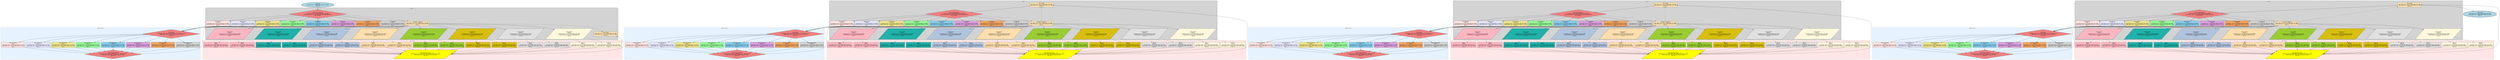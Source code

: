 // MA Separation Model Deployment DAG
digraph {
	compound=true fontname=Arial fontsize=12 rankdir=TB
	node [fontname=Arial]
	node [fillcolor=lightblue shape=ellipse style=filled]
	node [fillcolor=lightgreen shape=box style=filled]
	node [fillcolor=yellow shape=parallelogram style=filled]
	node [fillcolor=lightcoral shape=diamond style=filled]
	input [label="Model Input\nInput: [batch_size=?, seq_len=2048, hidden_dim=4096]\nGPU: Host" fillcolor=lightblue shape=ellipse style="filled,bold"]
	input -> layer_0_distribute
	subgraph cluster_layer_0 {
		bgcolor=lightgray label="Layer 1" style=rounded
		layer_0_distribute [label="Layer 1 Input Distribution\nInput: [batch_size=?, seq_len=2048, hidden_dim=4096]\nOutput: [batch_size=?, seq_len=2048, hidden_dim=4096] replicated 8x\nGPU: All GPUs" fillcolor=lightcoral shape=diamond]
		layer_0_distribute -> layer_0_qkv_gpu_0
		layer_0_distribute -> layer_0_qkv_gpu_1
		layer_0_distribute -> layer_0_qkv_gpu_2
		layer_0_distribute -> layer_0_qkv_gpu_3
		layer_0_distribute -> layer_0_qkv_gpu_4
		layer_0_distribute -> layer_0_qkv_gpu_5
		layer_0_distribute -> layer_0_qkv_gpu_6
		layer_0_distribute -> layer_0_qkv_gpu_7
		layer_0_attn_ln -> layer_0_gate_gpu_8
		layer_0_attn_ln -> layer_0_gate_gpu_9
		layer_0_attn_ln -> layer_0_gate_gpu_10
		layer_0_attn_ln -> layer_0_gate_gpu_11
		layer_0_attn_ln -> layer_0_gate_gpu_12
		layer_0_attn_ln -> layer_0_gate_gpu_13
		layer_0_attn_ln -> layer_0_gate_gpu_14
		layer_0_attn_ln -> layer_0_gate_gpu_15
		layer_0_output [label="Layer 1 Output\nInput: [batch_size=?, seq_len=2048, hidden_dim=4096]\nOutput: [batch_size=?, seq_len=2048, hidden_dim=4096]\nGPU: 8-15" fillcolor="#FFE4B5" shape=box]
		layer_0_attn_ln -> layer_0_output [style=dashed]
	}
	subgraph cluster_attention_0 {
		bgcolor="#E6F3FF" label="Attention - Layer 1" style=dashed
		layer_0_qkv_gpu_0 [label="QKV Projection\nGPU 0\nInput: [batch_size=?, seq_len=2048, hidden_dim=4096]\nOutput: [batch_size=?, seq_len=2048, heads=4, d_k=128]\nGPU: 0" fillcolor="#FFE4E1" shape=box]
		layer_0_qkv_gpu_1 [label="QKV Projection\nGPU 1\nInput: [batch_size=?, seq_len=2048, hidden_dim=4096]\nOutput: [batch_size=?, seq_len=2048, heads=4, d_k=128]\nGPU: 1" fillcolor="#E6E6FA" shape=box]
		layer_0_qkv_gpu_2 [label="QKV Projection\nGPU 2\nInput: [batch_size=?, seq_len=2048, hidden_dim=4096]\nOutput: [batch_size=?, seq_len=2048, heads=4, d_k=128]\nGPU: 2" fillcolor="#F0E68C" shape=box]
		layer_0_qkv_gpu_3 [label="QKV Projection\nGPU 3\nInput: [batch_size=?, seq_len=2048, hidden_dim=4096]\nOutput: [batch_size=?, seq_len=2048, heads=4, d_k=128]\nGPU: 3" fillcolor="#98FB98" shape=box]
		layer_0_qkv_gpu_4 [label="QKV Projection\nGPU 4\nInput: [batch_size=?, seq_len=2048, hidden_dim=4096]\nOutput: [batch_size=?, seq_len=2048, heads=4, d_k=128]\nGPU: 4" fillcolor="#87CEEB" shape=box]
		layer_0_qkv_gpu_5 [label="QKV Projection\nGPU 5\nInput: [batch_size=?, seq_len=2048, hidden_dim=4096]\nOutput: [batch_size=?, seq_len=2048, heads=4, d_k=128]\nGPU: 5" fillcolor="#DDA0DD" shape=box]
		layer_0_qkv_gpu_6 [label="QKV Projection\nGPU 6\nInput: [batch_size=?, seq_len=2048, hidden_dim=4096]\nOutput: [batch_size=?, seq_len=2048, heads=4, d_k=128]\nGPU: 6" fillcolor="#F4A460" shape=box]
		layer_0_qkv_gpu_7 [label="QKV Projection\nGPU 7\nInput: [batch_size=?, seq_len=2048, hidden_dim=4096]\nOutput: [batch_size=?, seq_len=2048, heads=4, d_k=128]\nGPU: 7" fillcolor="#D3D3D3" shape=box]
		layer_0_kv_reduce [label="KV All-Reduce\nInput: [batch_size=?, seq_len=2048, heads=4, d_k=128] from 8 GPUs\nOutput: [batch_size=?, seq_len=2048, heads=32, d_k=128]\nGPU: All 0-7" fillcolor=lightcoral shape=diamond]
		layer_0_qkv_gpu_0 -> layer_0_kv_reduce
		layer_0_qkv_gpu_1 -> layer_0_kv_reduce
		layer_0_qkv_gpu_2 -> layer_0_kv_reduce
		layer_0_qkv_gpu_3 -> layer_0_kv_reduce
		layer_0_qkv_gpu_4 -> layer_0_kv_reduce
		layer_0_qkv_gpu_5 -> layer_0_kv_reduce
		layer_0_qkv_gpu_6 -> layer_0_kv_reduce
		layer_0_qkv_gpu_7 -> layer_0_kv_reduce
		layer_0_attn_gpu_0 [label="Multi-Head Attention\nGPU 0\nInput: [batch_size=?, seq_len=2048, heads=4, d_k=128]\nOutput: [batch_size=?, seq_len=2048, heads=4, d_k=128]\nGPU: 0" fillcolor="#FFE4E1" shape=box]
		layer_0_kv_reduce -> layer_0_attn_gpu_0
		layer_0_attn_gpu_1 [label="Multi-Head Attention\nGPU 1\nInput: [batch_size=?, seq_len=2048, heads=4, d_k=128]\nOutput: [batch_size=?, seq_len=2048, heads=4, d_k=128]\nGPU: 1" fillcolor="#E6E6FA" shape=box]
		layer_0_kv_reduce -> layer_0_attn_gpu_1
		layer_0_attn_gpu_2 [label="Multi-Head Attention\nGPU 2\nInput: [batch_size=?, seq_len=2048, heads=4, d_k=128]\nOutput: [batch_size=?, seq_len=2048, heads=4, d_k=128]\nGPU: 2" fillcolor="#F0E68C" shape=box]
		layer_0_kv_reduce -> layer_0_attn_gpu_2
		layer_0_attn_gpu_3 [label="Multi-Head Attention\nGPU 3\nInput: [batch_size=?, seq_len=2048, heads=4, d_k=128]\nOutput: [batch_size=?, seq_len=2048, heads=4, d_k=128]\nGPU: 3" fillcolor="#98FB98" shape=box]
		layer_0_kv_reduce -> layer_0_attn_gpu_3
		layer_0_attn_gpu_4 [label="Multi-Head Attention\nGPU 4\nInput: [batch_size=?, seq_len=2048, heads=4, d_k=128]\nOutput: [batch_size=?, seq_len=2048, heads=4, d_k=128]\nGPU: 4" fillcolor="#87CEEB" shape=box]
		layer_0_kv_reduce -> layer_0_attn_gpu_4
		layer_0_attn_gpu_5 [label="Multi-Head Attention\nGPU 5\nInput: [batch_size=?, seq_len=2048, heads=4, d_k=128]\nOutput: [batch_size=?, seq_len=2048, heads=4, d_k=128]\nGPU: 5" fillcolor="#DDA0DD" shape=box]
		layer_0_kv_reduce -> layer_0_attn_gpu_5
		layer_0_attn_gpu_6 [label="Multi-Head Attention\nGPU 6\nInput: [batch_size=?, seq_len=2048, heads=4, d_k=128]\nOutput: [batch_size=?, seq_len=2048, heads=4, d_k=128]\nGPU: 6" fillcolor="#F4A460" shape=box]
		layer_0_kv_reduce -> layer_0_attn_gpu_6
		layer_0_attn_gpu_7 [label="Multi-Head Attention\nGPU 7\nInput: [batch_size=?, seq_len=2048, heads=4, d_k=128]\nOutput: [batch_size=?, seq_len=2048, heads=4, d_k=128]\nGPU: 7" fillcolor="#D3D3D3" shape=box]
		layer_0_kv_reduce -> layer_0_attn_gpu_7
		layer_0_attn_agg [label="Attention Output All-Reduce\nInput: [batch_size=?, seq_len=2048, heads=4, d_k=128] from 8 GPUs\nOutput: [batch_size=?, seq_len=2048, hidden_dim=4096]\nGPU: All 0-7" fillcolor=lightcoral shape=diamond]
		layer_0_attn_gpu_0 -> layer_0_attn_agg
		layer_0_attn_gpu_1 -> layer_0_attn_agg
		layer_0_attn_gpu_2 -> layer_0_attn_agg
		layer_0_attn_gpu_3 -> layer_0_attn_agg
		layer_0_attn_gpu_4 -> layer_0_attn_agg
		layer_0_attn_gpu_5 -> layer_0_attn_agg
		layer_0_attn_gpu_6 -> layer_0_attn_agg
		layer_0_attn_gpu_7 -> layer_0_attn_agg
		layer_0_attn_ln [label="LayerNorm + Residual\nInput: [batch_size=?, seq_len=2048, hidden_dim=4096]\nOutput: [batch_size=?, seq_len=2048, hidden_dim=4096]\nGPU: 0-7" fillcolor="#FFE4B5" shape=box]
		layer_0_attn_agg -> layer_0_attn_ln
		layer_0_distribute -> layer_0_attn_ln [style=dashed]
	}
	subgraph cluster_moe_0 {
		bgcolor="#FFE6E6" label="MoE - Layer 1" style=dashed
		layer_0_gate_gpu_8 [label="Gating Network\nGPU 8\nInput: [batch_size=?, seq_len=2048, hidden_dim=4096]\nOutput: [batch_size=?, seq_len=2048, experts=16]\nGPU: 8" fillcolor="#FFB6C1" shape=parallelogram]
		layer_0_gate_gpu_9 [label="Gating Network\nGPU 9\nInput: [batch_size=?, seq_len=2048, hidden_dim=4096]\nOutput: [batch_size=?, seq_len=2048, experts=16]\nGPU: 9" fillcolor="#20B2AA" shape=parallelogram]
		layer_0_gate_gpu_10 [label="Gating Network\nGPU 10\nInput: [batch_size=?, seq_len=2048, hidden_dim=4096]\nOutput: [batch_size=?, seq_len=2048, experts=16]\nGPU: 10" fillcolor="#B0C4DE" shape=parallelogram]
		layer_0_gate_gpu_11 [label="Gating Network\nGPU 11\nInput: [batch_size=?, seq_len=2048, hidden_dim=4096]\nOutput: [batch_size=?, seq_len=2048, experts=16]\nGPU: 11" fillcolor="#FFDEAD" shape=parallelogram]
		layer_0_gate_gpu_12 [label="Gating Network\nGPU 12\nInput: [batch_size=?, seq_len=2048, hidden_dim=4096]\nOutput: [batch_size=?, seq_len=2048, experts=16]\nGPU: 12" fillcolor="#9ACD32" shape=parallelogram]
		layer_0_gate_gpu_13 [label="Gating Network\nGPU 13\nInput: [batch_size=?, seq_len=2048, hidden_dim=4096]\nOutput: [batch_size=?, seq_len=2048, experts=16]\nGPU: 13" fillcolor="#D8BFD" shape=parallelogram]
		layer_0_gate_gpu_14 [label="Gating Network\nGPU 14\nInput: [batch_size=?, seq_len=2048, hidden_dim=4096]\nOutput: [batch_size=?, seq_len=2048, experts=16]\nGPU: 14" fillcolor="#E0E0E0" shape=parallelogram]
		layer_0_gate_gpu_15 [label="Gating Network\nGPU 15\nInput: [batch_size=?, seq_len=2048, hidden_dim=4096]\nOutput: [batch_size=?, seq_len=2048, experts=16]\nGPU: 15" fillcolor="#FFF8DC" shape=parallelogram]
		layer_0_expert_0_gpu_8 [label="Expert 0\nGPU 8\nInput: [batch_size=?, seq_len=2048, hidden_dim=4096]\nOutput: [batch_size=?, seq_len=2048, expert_hidden=16384]\nGPU: 8" fillcolor="#FFB6C1" shape=box]
		layer_0_gate_gpu_8 -> layer_0_expert_0_gpu_8 [style=dashed]
		layer_0_expert_1_gpu_8 [label="Expert 1\nGPU 8\nInput: [batch_size=?, seq_len=2048, hidden_dim=4096]\nOutput: [batch_size=?, seq_len=2048, expert_hidden=16384]\nGPU: 8" fillcolor="#FFB6C1" shape=box]
		layer_0_gate_gpu_8 -> layer_0_expert_1_gpu_8 [style=dashed]
		layer_0_expert_2_gpu_9 [label="Expert 2\nGPU 9\nInput: [batch_size=?, seq_len=2048, hidden_dim=4096]\nOutput: [batch_size=?, seq_len=2048, expert_hidden=16384]\nGPU: 9" fillcolor="#20B2AA" shape=box]
		layer_0_gate_gpu_9 -> layer_0_expert_2_gpu_9 [style=dashed]
		layer_0_expert_3_gpu_9 [label="Expert 3\nGPU 9\nInput: [batch_size=?, seq_len=2048, hidden_dim=4096]\nOutput: [batch_size=?, seq_len=2048, expert_hidden=16384]\nGPU: 9" fillcolor="#20B2AA" shape=box]
		layer_0_gate_gpu_9 -> layer_0_expert_3_gpu_9 [style=dashed]
		layer_0_expert_4_gpu_10 [label="Expert 4\nGPU 10\nInput: [batch_size=?, seq_len=2048, hidden_dim=4096]\nOutput: [batch_size=?, seq_len=2048, expert_hidden=16384]\nGPU: 10" fillcolor="#B0C4DE" shape=box]
		layer_0_gate_gpu_10 -> layer_0_expert_4_gpu_10 [style=dashed]
		layer_0_expert_5_gpu_10 [label="Expert 5\nGPU 10\nInput: [batch_size=?, seq_len=2048, hidden_dim=4096]\nOutput: [batch_size=?, seq_len=2048, expert_hidden=16384]\nGPU: 10" fillcolor="#B0C4DE" shape=box]
		layer_0_gate_gpu_10 -> layer_0_expert_5_gpu_10 [style=dashed]
		layer_0_expert_6_gpu_11 [label="Expert 6\nGPU 11\nInput: [batch_size=?, seq_len=2048, hidden_dim=4096]\nOutput: [batch_size=?, seq_len=2048, expert_hidden=16384]\nGPU: 11" fillcolor="#FFDEAD" shape=box]
		layer_0_gate_gpu_11 -> layer_0_expert_6_gpu_11 [style=dashed]
		layer_0_expert_7_gpu_11 [label="Expert 7\nGPU 11\nInput: [batch_size=?, seq_len=2048, hidden_dim=4096]\nOutput: [batch_size=?, seq_len=2048, expert_hidden=16384]\nGPU: 11" fillcolor="#FFDEAD" shape=box]
		layer_0_gate_gpu_11 -> layer_0_expert_7_gpu_11 [style=dashed]
		layer_0_expert_8_gpu_12 [label="Expert 8\nGPU 12\nInput: [batch_size=?, seq_len=2048, hidden_dim=4096]\nOutput: [batch_size=?, seq_len=2048, expert_hidden=16384]\nGPU: 12" fillcolor="#9ACD32" shape=box]
		layer_0_gate_gpu_12 -> layer_0_expert_8_gpu_12 [style=dashed]
		layer_0_expert_9_gpu_12 [label="Expert 9\nGPU 12\nInput: [batch_size=?, seq_len=2048, hidden_dim=4096]\nOutput: [batch_size=?, seq_len=2048, expert_hidden=16384]\nGPU: 12" fillcolor="#9ACD32" shape=box]
		layer_0_gate_gpu_12 -> layer_0_expert_9_gpu_12 [style=dashed]
		layer_0_expert_10_gpu_13 [label="Expert 10\nGPU 13\nInput: [batch_size=?, seq_len=2048, hidden_dim=4096]\nOutput: [batch_size=?, seq_len=2048, expert_hidden=16384]\nGPU: 13" fillcolor="#D8BFD" shape=box]
		layer_0_gate_gpu_13 -> layer_0_expert_10_gpu_13 [style=dashed]
		layer_0_expert_11_gpu_13 [label="Expert 11\nGPU 13\nInput: [batch_size=?, seq_len=2048, hidden_dim=4096]\nOutput: [batch_size=?, seq_len=2048, expert_hidden=16384]\nGPU: 13" fillcolor="#D8BFD" shape=box]
		layer_0_gate_gpu_13 -> layer_0_expert_11_gpu_13 [style=dashed]
		layer_0_expert_12_gpu_14 [label="Expert 12\nGPU 14\nInput: [batch_size=?, seq_len=2048, hidden_dim=4096]\nOutput: [batch_size=?, seq_len=2048, expert_hidden=16384]\nGPU: 14" fillcolor="#E0E0E0" shape=box]
		layer_0_gate_gpu_14 -> layer_0_expert_12_gpu_14 [style=dashed]
		layer_0_expert_13_gpu_14 [label="Expert 13\nGPU 14\nInput: [batch_size=?, seq_len=2048, hidden_dim=4096]\nOutput: [batch_size=?, seq_len=2048, expert_hidden=16384]\nGPU: 14" fillcolor="#E0E0E0" shape=box]
		layer_0_gate_gpu_14 -> layer_0_expert_13_gpu_14 [style=dashed]
		layer_0_expert_14_gpu_15 [label="Expert 14\nGPU 15\nInput: [batch_size=?, seq_len=2048, hidden_dim=4096]\nOutput: [batch_size=?, seq_len=2048, expert_hidden=16384]\nGPU: 15" fillcolor="#FFF8DC" shape=box]
		layer_0_gate_gpu_15 -> layer_0_expert_14_gpu_15 [style=dashed]
		layer_0_expert_15_gpu_15 [label="Expert 15\nGPU 15\nInput: [batch_size=?, seq_len=2048, hidden_dim=4096]\nOutput: [batch_size=?, seq_len=2048, expert_hidden=16384]\nGPU: 15" fillcolor="#FFF8DC" shape=box]
		layer_0_gate_gpu_15 -> layer_0_expert_15_gpu_15 [style=dashed]
		layer_0_expert_agg [label="Expert Aggregation (Top-2)\nInput: [batch_size=?, seq_len=2048, expert_hidden=16384] from 16 experts\nOutput: [batch_size=?, seq_len=2048, hidden_dim=4096]\nGPU: 8-15" fillcolor=yellow shape=parallelogram]
		layer_0_expert_0_gpu_8 -> layer_0_expert_agg
		layer_0_expert_1_gpu_8 -> layer_0_expert_agg
		layer_0_expert_2_gpu_9 -> layer_0_expert_agg
		layer_0_expert_3_gpu_9 -> layer_0_expert_agg
		layer_0_expert_4_gpu_10 -> layer_0_expert_agg
		layer_0_expert_5_gpu_10 -> layer_0_expert_agg
		layer_0_expert_6_gpu_11 -> layer_0_expert_agg
		layer_0_expert_7_gpu_11 -> layer_0_expert_agg
		layer_0_expert_8_gpu_12 -> layer_0_expert_agg
		layer_0_expert_9_gpu_12 -> layer_0_expert_agg
		layer_0_expert_10_gpu_13 -> layer_0_expert_agg
		layer_0_expert_11_gpu_13 -> layer_0_expert_agg
		layer_0_expert_12_gpu_14 -> layer_0_expert_agg
		layer_0_expert_13_gpu_14 -> layer_0_expert_agg
		layer_0_expert_14_gpu_15 -> layer_0_expert_agg
		layer_0_expert_15_gpu_15 -> layer_0_expert_agg
		layer_0_expert_agg -> layer_0_output
	}
	layer_1_output -> layer_1_distribute
	subgraph cluster_layer_1 {
		bgcolor=lightgray label="Layer 2" style=rounded
		layer_1_distribute [label="Layer 2 Input Distribution\nInput: [batch_size=?, seq_len=2048, hidden_dim=4096]\nOutput: [batch_size=?, seq_len=2048, hidden_dim=4096] replicated 8x\nGPU: All GPUs" fillcolor=lightcoral shape=diamond]
		layer_1_distribute -> layer_1_qkv_gpu_0
		layer_1_distribute -> layer_1_qkv_gpu_1
		layer_1_distribute -> layer_1_qkv_gpu_2
		layer_1_distribute -> layer_1_qkv_gpu_3
		layer_1_distribute -> layer_1_qkv_gpu_4
		layer_1_distribute -> layer_1_qkv_gpu_5
		layer_1_distribute -> layer_1_qkv_gpu_6
		layer_1_distribute -> layer_1_qkv_gpu_7
		layer_1_attn_ln -> layer_1_gate_gpu_8
		layer_1_attn_ln -> layer_1_gate_gpu_9
		layer_1_attn_ln -> layer_1_gate_gpu_10
		layer_1_attn_ln -> layer_1_gate_gpu_11
		layer_1_attn_ln -> layer_1_gate_gpu_12
		layer_1_attn_ln -> layer_1_gate_gpu_13
		layer_1_attn_ln -> layer_1_gate_gpu_14
		layer_1_attn_ln -> layer_1_gate_gpu_15
		layer_1_output [label="Layer 2 Output\nInput: [batch_size=?, seq_len=2048, hidden_dim=4096]\nOutput: [batch_size=?, seq_len=2048, hidden_dim=4096]\nGPU: 8-15" fillcolor="#FFE4B5" shape=box]
		layer_1_attn_ln -> layer_1_output [style=dashed]
	}
	subgraph cluster_attention_1 {
		bgcolor="#E6F3FF" label="Attention - Layer 2" style=dashed
		layer_1_qkv_gpu_0 [label="QKV Projection\nGPU 0\nInput: [batch_size=?, seq_len=2048, hidden_dim=4096]\nOutput: [batch_size=?, seq_len=2048, heads=4, d_k=128]\nGPU: 0" fillcolor="#FFE4E1" shape=box]
		layer_1_qkv_gpu_1 [label="QKV Projection\nGPU 1\nInput: [batch_size=?, seq_len=2048, hidden_dim=4096]\nOutput: [batch_size=?, seq_len=2048, heads=4, d_k=128]\nGPU: 1" fillcolor="#E6E6FA" shape=box]
		layer_1_qkv_gpu_2 [label="QKV Projection\nGPU 2\nInput: [batch_size=?, seq_len=2048, hidden_dim=4096]\nOutput: [batch_size=?, seq_len=2048, heads=4, d_k=128]\nGPU: 2" fillcolor="#F0E68C" shape=box]
		layer_1_qkv_gpu_3 [label="QKV Projection\nGPU 3\nInput: [batch_size=?, seq_len=2048, hidden_dim=4096]\nOutput: [batch_size=?, seq_len=2048, heads=4, d_k=128]\nGPU: 3" fillcolor="#98FB98" shape=box]
		layer_1_qkv_gpu_4 [label="QKV Projection\nGPU 4\nInput: [batch_size=?, seq_len=2048, hidden_dim=4096]\nOutput: [batch_size=?, seq_len=2048, heads=4, d_k=128]\nGPU: 4" fillcolor="#87CEEB" shape=box]
		layer_1_qkv_gpu_5 [label="QKV Projection\nGPU 5\nInput: [batch_size=?, seq_len=2048, hidden_dim=4096]\nOutput: [batch_size=?, seq_len=2048, heads=4, d_k=128]\nGPU: 5" fillcolor="#DDA0DD" shape=box]
		layer_1_qkv_gpu_6 [label="QKV Projection\nGPU 6\nInput: [batch_size=?, seq_len=2048, hidden_dim=4096]\nOutput: [batch_size=?, seq_len=2048, heads=4, d_k=128]\nGPU: 6" fillcolor="#F4A460" shape=box]
		layer_1_qkv_gpu_7 [label="QKV Projection\nGPU 7\nInput: [batch_size=?, seq_len=2048, hidden_dim=4096]\nOutput: [batch_size=?, seq_len=2048, heads=4, d_k=128]\nGPU: 7" fillcolor="#D3D3D3" shape=box]
		layer_1_kv_reduce [label="KV All-Reduce\nInput: [batch_size=?, seq_len=2048, heads=4, d_k=128] from 8 GPUs\nOutput: [batch_size=?, seq_len=2048, heads=32, d_k=128]\nGPU: All 0-7" fillcolor=lightcoral shape=diamond]
		layer_1_qkv_gpu_0 -> layer_1_kv_reduce
		layer_1_qkv_gpu_1 -> layer_1_kv_reduce
		layer_1_qkv_gpu_2 -> layer_1_kv_reduce
		layer_1_qkv_gpu_3 -> layer_1_kv_reduce
		layer_1_qkv_gpu_4 -> layer_1_kv_reduce
		layer_1_qkv_gpu_5 -> layer_1_kv_reduce
		layer_1_qkv_gpu_6 -> layer_1_kv_reduce
		layer_1_qkv_gpu_7 -> layer_1_kv_reduce
		layer_1_attn_gpu_0 [label="Multi-Head Attention\nGPU 0\nInput: [batch_size=?, seq_len=2048, heads=4, d_k=128]\nOutput: [batch_size=?, seq_len=2048, heads=4, d_k=128]\nGPU: 0" fillcolor="#FFE4E1" shape=box]
		layer_1_kv_reduce -> layer_1_attn_gpu_0
		layer_1_attn_gpu_1 [label="Multi-Head Attention\nGPU 1\nInput: [batch_size=?, seq_len=2048, heads=4, d_k=128]\nOutput: [batch_size=?, seq_len=2048, heads=4, d_k=128]\nGPU: 1" fillcolor="#E6E6FA" shape=box]
		layer_1_kv_reduce -> layer_1_attn_gpu_1
		layer_1_attn_gpu_2 [label="Multi-Head Attention\nGPU 2\nInput: [batch_size=?, seq_len=2048, heads=4, d_k=128]\nOutput: [batch_size=?, seq_len=2048, heads=4, d_k=128]\nGPU: 2" fillcolor="#F0E68C" shape=box]
		layer_1_kv_reduce -> layer_1_attn_gpu_2
		layer_1_attn_gpu_3 [label="Multi-Head Attention\nGPU 3\nInput: [batch_size=?, seq_len=2048, heads=4, d_k=128]\nOutput: [batch_size=?, seq_len=2048, heads=4, d_k=128]\nGPU: 3" fillcolor="#98FB98" shape=box]
		layer_1_kv_reduce -> layer_1_attn_gpu_3
		layer_1_attn_gpu_4 [label="Multi-Head Attention\nGPU 4\nInput: [batch_size=?, seq_len=2048, heads=4, d_k=128]\nOutput: [batch_size=?, seq_len=2048, heads=4, d_k=128]\nGPU: 4" fillcolor="#87CEEB" shape=box]
		layer_1_kv_reduce -> layer_1_attn_gpu_4
		layer_1_attn_gpu_5 [label="Multi-Head Attention\nGPU 5\nInput: [batch_size=?, seq_len=2048, heads=4, d_k=128]\nOutput: [batch_size=?, seq_len=2048, heads=4, d_k=128]\nGPU: 5" fillcolor="#DDA0DD" shape=box]
		layer_1_kv_reduce -> layer_1_attn_gpu_5
		layer_1_attn_gpu_6 [label="Multi-Head Attention\nGPU 6\nInput: [batch_size=?, seq_len=2048, heads=4, d_k=128]\nOutput: [batch_size=?, seq_len=2048, heads=4, d_k=128]\nGPU: 6" fillcolor="#F4A460" shape=box]
		layer_1_kv_reduce -> layer_1_attn_gpu_6
		layer_1_attn_gpu_7 [label="Multi-Head Attention\nGPU 7\nInput: [batch_size=?, seq_len=2048, heads=4, d_k=128]\nOutput: [batch_size=?, seq_len=2048, heads=4, d_k=128]\nGPU: 7" fillcolor="#D3D3D3" shape=box]
		layer_1_kv_reduce -> layer_1_attn_gpu_7
		layer_1_attn_agg [label="Attention Output All-Reduce\nInput: [batch_size=?, seq_len=2048, heads=4, d_k=128] from 8 GPUs\nOutput: [batch_size=?, seq_len=2048, hidden_dim=4096]\nGPU: All 0-7" fillcolor=lightcoral shape=diamond]
		layer_1_attn_gpu_0 -> layer_1_attn_agg
		layer_1_attn_gpu_1 -> layer_1_attn_agg
		layer_1_attn_gpu_2 -> layer_1_attn_agg
		layer_1_attn_gpu_3 -> layer_1_attn_agg
		layer_1_attn_gpu_4 -> layer_1_attn_agg
		layer_1_attn_gpu_5 -> layer_1_attn_agg
		layer_1_attn_gpu_6 -> layer_1_attn_agg
		layer_1_attn_gpu_7 -> layer_1_attn_agg
		layer_1_attn_ln [label="LayerNorm + Residual\nInput: [batch_size=?, seq_len=2048, hidden_dim=4096]\nOutput: [batch_size=?, seq_len=2048, hidden_dim=4096]\nGPU: 0-7" fillcolor="#FFE4B5" shape=box]
		layer_1_attn_agg -> layer_1_attn_ln
		layer_1_distribute -> layer_1_attn_ln [style=dashed]
	}
	subgraph cluster_moe_1 {
		bgcolor="#FFE6E6" label="MoE - Layer 2" style=dashed
		layer_1_gate_gpu_8 [label="Gating Network\nGPU 8\nInput: [batch_size=?, seq_len=2048, hidden_dim=4096]\nOutput: [batch_size=?, seq_len=2048, experts=16]\nGPU: 8" fillcolor="#FFB6C1" shape=parallelogram]
		layer_1_gate_gpu_9 [label="Gating Network\nGPU 9\nInput: [batch_size=?, seq_len=2048, hidden_dim=4096]\nOutput: [batch_size=?, seq_len=2048, experts=16]\nGPU: 9" fillcolor="#20B2AA" shape=parallelogram]
		layer_1_gate_gpu_10 [label="Gating Network\nGPU 10\nInput: [batch_size=?, seq_len=2048, hidden_dim=4096]\nOutput: [batch_size=?, seq_len=2048, experts=16]\nGPU: 10" fillcolor="#B0C4DE" shape=parallelogram]
		layer_1_gate_gpu_11 [label="Gating Network\nGPU 11\nInput: [batch_size=?, seq_len=2048, hidden_dim=4096]\nOutput: [batch_size=?, seq_len=2048, experts=16]\nGPU: 11" fillcolor="#FFDEAD" shape=parallelogram]
		layer_1_gate_gpu_12 [label="Gating Network\nGPU 12\nInput: [batch_size=?, seq_len=2048, hidden_dim=4096]\nOutput: [batch_size=?, seq_len=2048, experts=16]\nGPU: 12" fillcolor="#9ACD32" shape=parallelogram]
		layer_1_gate_gpu_13 [label="Gating Network\nGPU 13\nInput: [batch_size=?, seq_len=2048, hidden_dim=4096]\nOutput: [batch_size=?, seq_len=2048, experts=16]\nGPU: 13" fillcolor="#D8BFD" shape=parallelogram]
		layer_1_gate_gpu_14 [label="Gating Network\nGPU 14\nInput: [batch_size=?, seq_len=2048, hidden_dim=4096]\nOutput: [batch_size=?, seq_len=2048, experts=16]\nGPU: 14" fillcolor="#E0E0E0" shape=parallelogram]
		layer_1_gate_gpu_15 [label="Gating Network\nGPU 15\nInput: [batch_size=?, seq_len=2048, hidden_dim=4096]\nOutput: [batch_size=?, seq_len=2048, experts=16]\nGPU: 15" fillcolor="#FFF8DC" shape=parallelogram]
		layer_1_expert_0_gpu_8 [label="Expert 0\nGPU 8\nInput: [batch_size=?, seq_len=2048, hidden_dim=4096]\nOutput: [batch_size=?, seq_len=2048, expert_hidden=16384]\nGPU: 8" fillcolor="#FFB6C1" shape=box]
		layer_1_gate_gpu_8 -> layer_1_expert_0_gpu_8 [style=dashed]
		layer_1_expert_1_gpu_8 [label="Expert 1\nGPU 8\nInput: [batch_size=?, seq_len=2048, hidden_dim=4096]\nOutput: [batch_size=?, seq_len=2048, expert_hidden=16384]\nGPU: 8" fillcolor="#FFB6C1" shape=box]
		layer_1_gate_gpu_8 -> layer_1_expert_1_gpu_8 [style=dashed]
		layer_1_expert_2_gpu_9 [label="Expert 2\nGPU 9\nInput: [batch_size=?, seq_len=2048, hidden_dim=4096]\nOutput: [batch_size=?, seq_len=2048, expert_hidden=16384]\nGPU: 9" fillcolor="#20B2AA" shape=box]
		layer_1_gate_gpu_9 -> layer_1_expert_2_gpu_9 [style=dashed]
		layer_1_expert_3_gpu_9 [label="Expert 3\nGPU 9\nInput: [batch_size=?, seq_len=2048, hidden_dim=4096]\nOutput: [batch_size=?, seq_len=2048, expert_hidden=16384]\nGPU: 9" fillcolor="#20B2AA" shape=box]
		layer_1_gate_gpu_9 -> layer_1_expert_3_gpu_9 [style=dashed]
		layer_1_expert_4_gpu_10 [label="Expert 4\nGPU 10\nInput: [batch_size=?, seq_len=2048, hidden_dim=4096]\nOutput: [batch_size=?, seq_len=2048, expert_hidden=16384]\nGPU: 10" fillcolor="#B0C4DE" shape=box]
		layer_1_gate_gpu_10 -> layer_1_expert_4_gpu_10 [style=dashed]
		layer_1_expert_5_gpu_10 [label="Expert 5\nGPU 10\nInput: [batch_size=?, seq_len=2048, hidden_dim=4096]\nOutput: [batch_size=?, seq_len=2048, expert_hidden=16384]\nGPU: 10" fillcolor="#B0C4DE" shape=box]
		layer_1_gate_gpu_10 -> layer_1_expert_5_gpu_10 [style=dashed]
		layer_1_expert_6_gpu_11 [label="Expert 6\nGPU 11\nInput: [batch_size=?, seq_len=2048, hidden_dim=4096]\nOutput: [batch_size=?, seq_len=2048, expert_hidden=16384]\nGPU: 11" fillcolor="#FFDEAD" shape=box]
		layer_1_gate_gpu_11 -> layer_1_expert_6_gpu_11 [style=dashed]
		layer_1_expert_7_gpu_11 [label="Expert 7\nGPU 11\nInput: [batch_size=?, seq_len=2048, hidden_dim=4096]\nOutput: [batch_size=?, seq_len=2048, expert_hidden=16384]\nGPU: 11" fillcolor="#FFDEAD" shape=box]
		layer_1_gate_gpu_11 -> layer_1_expert_7_gpu_11 [style=dashed]
		layer_1_expert_8_gpu_12 [label="Expert 8\nGPU 12\nInput: [batch_size=?, seq_len=2048, hidden_dim=4096]\nOutput: [batch_size=?, seq_len=2048, expert_hidden=16384]\nGPU: 12" fillcolor="#9ACD32" shape=box]
		layer_1_gate_gpu_12 -> layer_1_expert_8_gpu_12 [style=dashed]
		layer_1_expert_9_gpu_12 [label="Expert 9\nGPU 12\nInput: [batch_size=?, seq_len=2048, hidden_dim=4096]\nOutput: [batch_size=?, seq_len=2048, expert_hidden=16384]\nGPU: 12" fillcolor="#9ACD32" shape=box]
		layer_1_gate_gpu_12 -> layer_1_expert_9_gpu_12 [style=dashed]
		layer_1_expert_10_gpu_13 [label="Expert 10\nGPU 13\nInput: [batch_size=?, seq_len=2048, hidden_dim=4096]\nOutput: [batch_size=?, seq_len=2048, expert_hidden=16384]\nGPU: 13" fillcolor="#D8BFD" shape=box]
		layer_1_gate_gpu_13 -> layer_1_expert_10_gpu_13 [style=dashed]
		layer_1_expert_11_gpu_13 [label="Expert 11\nGPU 13\nInput: [batch_size=?, seq_len=2048, hidden_dim=4096]\nOutput: [batch_size=?, seq_len=2048, expert_hidden=16384]\nGPU: 13" fillcolor="#D8BFD" shape=box]
		layer_1_gate_gpu_13 -> layer_1_expert_11_gpu_13 [style=dashed]
		layer_1_expert_12_gpu_14 [label="Expert 12\nGPU 14\nInput: [batch_size=?, seq_len=2048, hidden_dim=4096]\nOutput: [batch_size=?, seq_len=2048, expert_hidden=16384]\nGPU: 14" fillcolor="#E0E0E0" shape=box]
		layer_1_gate_gpu_14 -> layer_1_expert_12_gpu_14 [style=dashed]
		layer_1_expert_13_gpu_14 [label="Expert 13\nGPU 14\nInput: [batch_size=?, seq_len=2048, hidden_dim=4096]\nOutput: [batch_size=?, seq_len=2048, expert_hidden=16384]\nGPU: 14" fillcolor="#E0E0E0" shape=box]
		layer_1_gate_gpu_14 -> layer_1_expert_13_gpu_14 [style=dashed]
		layer_1_expert_14_gpu_15 [label="Expert 14\nGPU 15\nInput: [batch_size=?, seq_len=2048, hidden_dim=4096]\nOutput: [batch_size=?, seq_len=2048, expert_hidden=16384]\nGPU: 15" fillcolor="#FFF8DC" shape=box]
		layer_1_gate_gpu_15 -> layer_1_expert_14_gpu_15 [style=dashed]
		layer_1_expert_15_gpu_15 [label="Expert 15\nGPU 15\nInput: [batch_size=?, seq_len=2048, hidden_dim=4096]\nOutput: [batch_size=?, seq_len=2048, expert_hidden=16384]\nGPU: 15" fillcolor="#FFF8DC" shape=box]
		layer_1_gate_gpu_15 -> layer_1_expert_15_gpu_15 [style=dashed]
		layer_1_expert_agg [label="Expert Aggregation (Top-2)\nInput: [batch_size=?, seq_len=2048, expert_hidden=16384] from 16 experts\nOutput: [batch_size=?, seq_len=2048, hidden_dim=4096]\nGPU: 8-15" fillcolor=yellow shape=parallelogram]
		layer_1_expert_0_gpu_8 -> layer_1_expert_agg
		layer_1_expert_1_gpu_8 -> layer_1_expert_agg
		layer_1_expert_2_gpu_9 -> layer_1_expert_agg
		layer_1_expert_3_gpu_9 -> layer_1_expert_agg
		layer_1_expert_4_gpu_10 -> layer_1_expert_agg
		layer_1_expert_5_gpu_10 -> layer_1_expert_agg
		layer_1_expert_6_gpu_11 -> layer_1_expert_agg
		layer_1_expert_7_gpu_11 -> layer_1_expert_agg
		layer_1_expert_8_gpu_12 -> layer_1_expert_agg
		layer_1_expert_9_gpu_12 -> layer_1_expert_agg
		layer_1_expert_10_gpu_13 -> layer_1_expert_agg
		layer_1_expert_11_gpu_13 -> layer_1_expert_agg
		layer_1_expert_12_gpu_14 -> layer_1_expert_agg
		layer_1_expert_13_gpu_14 -> layer_1_expert_agg
		layer_1_expert_14_gpu_15 -> layer_1_expert_agg
		layer_1_expert_15_gpu_15 -> layer_1_expert_agg
		layer_1_expert_agg -> layer_1_output
	}
	layer_2_output -> layer_2_distribute
	subgraph cluster_layer_2 {
		bgcolor=lightgray label="Layer 3" style=rounded
		layer_2_distribute [label="Layer 3 Input Distribution\nInput: [batch_size=?, seq_len=2048, hidden_dim=4096]\nOutput: [batch_size=?, seq_len=2048, hidden_dim=4096] replicated 8x\nGPU: All GPUs" fillcolor=lightcoral shape=diamond]
		layer_2_distribute -> layer_2_qkv_gpu_0
		layer_2_distribute -> layer_2_qkv_gpu_1
		layer_2_distribute -> layer_2_qkv_gpu_2
		layer_2_distribute -> layer_2_qkv_gpu_3
		layer_2_distribute -> layer_2_qkv_gpu_4
		layer_2_distribute -> layer_2_qkv_gpu_5
		layer_2_distribute -> layer_2_qkv_gpu_6
		layer_2_distribute -> layer_2_qkv_gpu_7
		layer_2_attn_ln -> layer_2_gate_gpu_8
		layer_2_attn_ln -> layer_2_gate_gpu_9
		layer_2_attn_ln -> layer_2_gate_gpu_10
		layer_2_attn_ln -> layer_2_gate_gpu_11
		layer_2_attn_ln -> layer_2_gate_gpu_12
		layer_2_attn_ln -> layer_2_gate_gpu_13
		layer_2_attn_ln -> layer_2_gate_gpu_14
		layer_2_attn_ln -> layer_2_gate_gpu_15
		layer_2_output [label="Layer 3 Output\nInput: [batch_size=?, seq_len=2048, hidden_dim=4096]\nOutput: [batch_size=?, seq_len=2048, hidden_dim=4096]\nGPU: 8-15" fillcolor="#FFE4B5" shape=box]
		layer_2_attn_ln -> layer_2_output [style=dashed]
	}
	subgraph cluster_attention_2 {
		bgcolor="#E6F3FF" label="Attention - Layer 3" style=dashed
		layer_2_qkv_gpu_0 [label="QKV Projection\nGPU 0\nInput: [batch_size=?, seq_len=2048, hidden_dim=4096]\nOutput: [batch_size=?, seq_len=2048, heads=4, d_k=128]\nGPU: 0" fillcolor="#FFE4E1" shape=box]
		layer_2_qkv_gpu_1 [label="QKV Projection\nGPU 1\nInput: [batch_size=?, seq_len=2048, hidden_dim=4096]\nOutput: [batch_size=?, seq_len=2048, heads=4, d_k=128]\nGPU: 1" fillcolor="#E6E6FA" shape=box]
		layer_2_qkv_gpu_2 [label="QKV Projection\nGPU 2\nInput: [batch_size=?, seq_len=2048, hidden_dim=4096]\nOutput: [batch_size=?, seq_len=2048, heads=4, d_k=128]\nGPU: 2" fillcolor="#F0E68C" shape=box]
		layer_2_qkv_gpu_3 [label="QKV Projection\nGPU 3\nInput: [batch_size=?, seq_len=2048, hidden_dim=4096]\nOutput: [batch_size=?, seq_len=2048, heads=4, d_k=128]\nGPU: 3" fillcolor="#98FB98" shape=box]
		layer_2_qkv_gpu_4 [label="QKV Projection\nGPU 4\nInput: [batch_size=?, seq_len=2048, hidden_dim=4096]\nOutput: [batch_size=?, seq_len=2048, heads=4, d_k=128]\nGPU: 4" fillcolor="#87CEEB" shape=box]
		layer_2_qkv_gpu_5 [label="QKV Projection\nGPU 5\nInput: [batch_size=?, seq_len=2048, hidden_dim=4096]\nOutput: [batch_size=?, seq_len=2048, heads=4, d_k=128]\nGPU: 5" fillcolor="#DDA0DD" shape=box]
		layer_2_qkv_gpu_6 [label="QKV Projection\nGPU 6\nInput: [batch_size=?, seq_len=2048, hidden_dim=4096]\nOutput: [batch_size=?, seq_len=2048, heads=4, d_k=128]\nGPU: 6" fillcolor="#F4A460" shape=box]
		layer_2_qkv_gpu_7 [label="QKV Projection\nGPU 7\nInput: [batch_size=?, seq_len=2048, hidden_dim=4096]\nOutput: [batch_size=?, seq_len=2048, heads=4, d_k=128]\nGPU: 7" fillcolor="#D3D3D3" shape=box]
		layer_2_kv_reduce [label="KV All-Reduce\nInput: [batch_size=?, seq_len=2048, heads=4, d_k=128] from 8 GPUs\nOutput: [batch_size=?, seq_len=2048, heads=32, d_k=128]\nGPU: All 0-7" fillcolor=lightcoral shape=diamond]
		layer_2_qkv_gpu_0 -> layer_2_kv_reduce
		layer_2_qkv_gpu_1 -> layer_2_kv_reduce
		layer_2_qkv_gpu_2 -> layer_2_kv_reduce
		layer_2_qkv_gpu_3 -> layer_2_kv_reduce
		layer_2_qkv_gpu_4 -> layer_2_kv_reduce
		layer_2_qkv_gpu_5 -> layer_2_kv_reduce
		layer_2_qkv_gpu_6 -> layer_2_kv_reduce
		layer_2_qkv_gpu_7 -> layer_2_kv_reduce
		layer_2_attn_gpu_0 [label="Multi-Head Attention\nGPU 0\nInput: [batch_size=?, seq_len=2048, heads=4, d_k=128]\nOutput: [batch_size=?, seq_len=2048, heads=4, d_k=128]\nGPU: 0" fillcolor="#FFE4E1" shape=box]
		layer_2_kv_reduce -> layer_2_attn_gpu_0
		layer_2_attn_gpu_1 [label="Multi-Head Attention\nGPU 1\nInput: [batch_size=?, seq_len=2048, heads=4, d_k=128]\nOutput: [batch_size=?, seq_len=2048, heads=4, d_k=128]\nGPU: 1" fillcolor="#E6E6FA" shape=box]
		layer_2_kv_reduce -> layer_2_attn_gpu_1
		layer_2_attn_gpu_2 [label="Multi-Head Attention\nGPU 2\nInput: [batch_size=?, seq_len=2048, heads=4, d_k=128]\nOutput: [batch_size=?, seq_len=2048, heads=4, d_k=128]\nGPU: 2" fillcolor="#F0E68C" shape=box]
		layer_2_kv_reduce -> layer_2_attn_gpu_2
		layer_2_attn_gpu_3 [label="Multi-Head Attention\nGPU 3\nInput: [batch_size=?, seq_len=2048, heads=4, d_k=128]\nOutput: [batch_size=?, seq_len=2048, heads=4, d_k=128]\nGPU: 3" fillcolor="#98FB98" shape=box]
		layer_2_kv_reduce -> layer_2_attn_gpu_3
		layer_2_attn_gpu_4 [label="Multi-Head Attention\nGPU 4\nInput: [batch_size=?, seq_len=2048, heads=4, d_k=128]\nOutput: [batch_size=?, seq_len=2048, heads=4, d_k=128]\nGPU: 4" fillcolor="#87CEEB" shape=box]
		layer_2_kv_reduce -> layer_2_attn_gpu_4
		layer_2_attn_gpu_5 [label="Multi-Head Attention\nGPU 5\nInput: [batch_size=?, seq_len=2048, heads=4, d_k=128]\nOutput: [batch_size=?, seq_len=2048, heads=4, d_k=128]\nGPU: 5" fillcolor="#DDA0DD" shape=box]
		layer_2_kv_reduce -> layer_2_attn_gpu_5
		layer_2_attn_gpu_6 [label="Multi-Head Attention\nGPU 6\nInput: [batch_size=?, seq_len=2048, heads=4, d_k=128]\nOutput: [batch_size=?, seq_len=2048, heads=4, d_k=128]\nGPU: 6" fillcolor="#F4A460" shape=box]
		layer_2_kv_reduce -> layer_2_attn_gpu_6
		layer_2_attn_gpu_7 [label="Multi-Head Attention\nGPU 7\nInput: [batch_size=?, seq_len=2048, heads=4, d_k=128]\nOutput: [batch_size=?, seq_len=2048, heads=4, d_k=128]\nGPU: 7" fillcolor="#D3D3D3" shape=box]
		layer_2_kv_reduce -> layer_2_attn_gpu_7
		layer_2_attn_agg [label="Attention Output All-Reduce\nInput: [batch_size=?, seq_len=2048, heads=4, d_k=128] from 8 GPUs\nOutput: [batch_size=?, seq_len=2048, hidden_dim=4096]\nGPU: All 0-7" fillcolor=lightcoral shape=diamond]
		layer_2_attn_gpu_0 -> layer_2_attn_agg
		layer_2_attn_gpu_1 -> layer_2_attn_agg
		layer_2_attn_gpu_2 -> layer_2_attn_agg
		layer_2_attn_gpu_3 -> layer_2_attn_agg
		layer_2_attn_gpu_4 -> layer_2_attn_agg
		layer_2_attn_gpu_5 -> layer_2_attn_agg
		layer_2_attn_gpu_6 -> layer_2_attn_agg
		layer_2_attn_gpu_7 -> layer_2_attn_agg
		layer_2_attn_ln [label="LayerNorm + Residual\nInput: [batch_size=?, seq_len=2048, hidden_dim=4096]\nOutput: [batch_size=?, seq_len=2048, hidden_dim=4096]\nGPU: 0-7" fillcolor="#FFE4B5" shape=box]
		layer_2_attn_agg -> layer_2_attn_ln
		layer_2_distribute -> layer_2_attn_ln [style=dashed]
	}
	subgraph cluster_moe_2 {
		bgcolor="#FFE6E6" label="MoE - Layer 3" style=dashed
		layer_2_gate_gpu_8 [label="Gating Network\nGPU 8\nInput: [batch_size=?, seq_len=2048, hidden_dim=4096]\nOutput: [batch_size=?, seq_len=2048, experts=16]\nGPU: 8" fillcolor="#FFB6C1" shape=parallelogram]
		layer_2_gate_gpu_9 [label="Gating Network\nGPU 9\nInput: [batch_size=?, seq_len=2048, hidden_dim=4096]\nOutput: [batch_size=?, seq_len=2048, experts=16]\nGPU: 9" fillcolor="#20B2AA" shape=parallelogram]
		layer_2_gate_gpu_10 [label="Gating Network\nGPU 10\nInput: [batch_size=?, seq_len=2048, hidden_dim=4096]\nOutput: [batch_size=?, seq_len=2048, experts=16]\nGPU: 10" fillcolor="#B0C4DE" shape=parallelogram]
		layer_2_gate_gpu_11 [label="Gating Network\nGPU 11\nInput: [batch_size=?, seq_len=2048, hidden_dim=4096]\nOutput: [batch_size=?, seq_len=2048, experts=16]\nGPU: 11" fillcolor="#FFDEAD" shape=parallelogram]
		layer_2_gate_gpu_12 [label="Gating Network\nGPU 12\nInput: [batch_size=?, seq_len=2048, hidden_dim=4096]\nOutput: [batch_size=?, seq_len=2048, experts=16]\nGPU: 12" fillcolor="#9ACD32" shape=parallelogram]
		layer_2_gate_gpu_13 [label="Gating Network\nGPU 13\nInput: [batch_size=?, seq_len=2048, hidden_dim=4096]\nOutput: [batch_size=?, seq_len=2048, experts=16]\nGPU: 13" fillcolor="#D8BFD" shape=parallelogram]
		layer_2_gate_gpu_14 [label="Gating Network\nGPU 14\nInput: [batch_size=?, seq_len=2048, hidden_dim=4096]\nOutput: [batch_size=?, seq_len=2048, experts=16]\nGPU: 14" fillcolor="#E0E0E0" shape=parallelogram]
		layer_2_gate_gpu_15 [label="Gating Network\nGPU 15\nInput: [batch_size=?, seq_len=2048, hidden_dim=4096]\nOutput: [batch_size=?, seq_len=2048, experts=16]\nGPU: 15" fillcolor="#FFF8DC" shape=parallelogram]
		layer_2_expert_0_gpu_8 [label="Expert 0\nGPU 8\nInput: [batch_size=?, seq_len=2048, hidden_dim=4096]\nOutput: [batch_size=?, seq_len=2048, expert_hidden=16384]\nGPU: 8" fillcolor="#FFB6C1" shape=box]
		layer_2_gate_gpu_8 -> layer_2_expert_0_gpu_8 [style=dashed]
		layer_2_expert_1_gpu_8 [label="Expert 1\nGPU 8\nInput: [batch_size=?, seq_len=2048, hidden_dim=4096]\nOutput: [batch_size=?, seq_len=2048, expert_hidden=16384]\nGPU: 8" fillcolor="#FFB6C1" shape=box]
		layer_2_gate_gpu_8 -> layer_2_expert_1_gpu_8 [style=dashed]
		layer_2_expert_2_gpu_9 [label="Expert 2\nGPU 9\nInput: [batch_size=?, seq_len=2048, hidden_dim=4096]\nOutput: [batch_size=?, seq_len=2048, expert_hidden=16384]\nGPU: 9" fillcolor="#20B2AA" shape=box]
		layer_2_gate_gpu_9 -> layer_2_expert_2_gpu_9 [style=dashed]
		layer_2_expert_3_gpu_9 [label="Expert 3\nGPU 9\nInput: [batch_size=?, seq_len=2048, hidden_dim=4096]\nOutput: [batch_size=?, seq_len=2048, expert_hidden=16384]\nGPU: 9" fillcolor="#20B2AA" shape=box]
		layer_2_gate_gpu_9 -> layer_2_expert_3_gpu_9 [style=dashed]
		layer_2_expert_4_gpu_10 [label="Expert 4\nGPU 10\nInput: [batch_size=?, seq_len=2048, hidden_dim=4096]\nOutput: [batch_size=?, seq_len=2048, expert_hidden=16384]\nGPU: 10" fillcolor="#B0C4DE" shape=box]
		layer_2_gate_gpu_10 -> layer_2_expert_4_gpu_10 [style=dashed]
		layer_2_expert_5_gpu_10 [label="Expert 5\nGPU 10\nInput: [batch_size=?, seq_len=2048, hidden_dim=4096]\nOutput: [batch_size=?, seq_len=2048, expert_hidden=16384]\nGPU: 10" fillcolor="#B0C4DE" shape=box]
		layer_2_gate_gpu_10 -> layer_2_expert_5_gpu_10 [style=dashed]
		layer_2_expert_6_gpu_11 [label="Expert 6\nGPU 11\nInput: [batch_size=?, seq_len=2048, hidden_dim=4096]\nOutput: [batch_size=?, seq_len=2048, expert_hidden=16384]\nGPU: 11" fillcolor="#FFDEAD" shape=box]
		layer_2_gate_gpu_11 -> layer_2_expert_6_gpu_11 [style=dashed]
		layer_2_expert_7_gpu_11 [label="Expert 7\nGPU 11\nInput: [batch_size=?, seq_len=2048, hidden_dim=4096]\nOutput: [batch_size=?, seq_len=2048, expert_hidden=16384]\nGPU: 11" fillcolor="#FFDEAD" shape=box]
		layer_2_gate_gpu_11 -> layer_2_expert_7_gpu_11 [style=dashed]
		layer_2_expert_8_gpu_12 [label="Expert 8\nGPU 12\nInput: [batch_size=?, seq_len=2048, hidden_dim=4096]\nOutput: [batch_size=?, seq_len=2048, expert_hidden=16384]\nGPU: 12" fillcolor="#9ACD32" shape=box]
		layer_2_gate_gpu_12 -> layer_2_expert_8_gpu_12 [style=dashed]
		layer_2_expert_9_gpu_12 [label="Expert 9\nGPU 12\nInput: [batch_size=?, seq_len=2048, hidden_dim=4096]\nOutput: [batch_size=?, seq_len=2048, expert_hidden=16384]\nGPU: 12" fillcolor="#9ACD32" shape=box]
		layer_2_gate_gpu_12 -> layer_2_expert_9_gpu_12 [style=dashed]
		layer_2_expert_10_gpu_13 [label="Expert 10\nGPU 13\nInput: [batch_size=?, seq_len=2048, hidden_dim=4096]\nOutput: [batch_size=?, seq_len=2048, expert_hidden=16384]\nGPU: 13" fillcolor="#D8BFD" shape=box]
		layer_2_gate_gpu_13 -> layer_2_expert_10_gpu_13 [style=dashed]
		layer_2_expert_11_gpu_13 [label="Expert 11\nGPU 13\nInput: [batch_size=?, seq_len=2048, hidden_dim=4096]\nOutput: [batch_size=?, seq_len=2048, expert_hidden=16384]\nGPU: 13" fillcolor="#D8BFD" shape=box]
		layer_2_gate_gpu_13 -> layer_2_expert_11_gpu_13 [style=dashed]
		layer_2_expert_12_gpu_14 [label="Expert 12\nGPU 14\nInput: [batch_size=?, seq_len=2048, hidden_dim=4096]\nOutput: [batch_size=?, seq_len=2048, expert_hidden=16384]\nGPU: 14" fillcolor="#E0E0E0" shape=box]
		layer_2_gate_gpu_14 -> layer_2_expert_12_gpu_14 [style=dashed]
		layer_2_expert_13_gpu_14 [label="Expert 13\nGPU 14\nInput: [batch_size=?, seq_len=2048, hidden_dim=4096]\nOutput: [batch_size=?, seq_len=2048, expert_hidden=16384]\nGPU: 14" fillcolor="#E0E0E0" shape=box]
		layer_2_gate_gpu_14 -> layer_2_expert_13_gpu_14 [style=dashed]
		layer_2_expert_14_gpu_15 [label="Expert 14\nGPU 15\nInput: [batch_size=?, seq_len=2048, hidden_dim=4096]\nOutput: [batch_size=?, seq_len=2048, expert_hidden=16384]\nGPU: 15" fillcolor="#FFF8DC" shape=box]
		layer_2_gate_gpu_15 -> layer_2_expert_14_gpu_15 [style=dashed]
		layer_2_expert_15_gpu_15 [label="Expert 15\nGPU 15\nInput: [batch_size=?, seq_len=2048, hidden_dim=4096]\nOutput: [batch_size=?, seq_len=2048, expert_hidden=16384]\nGPU: 15" fillcolor="#FFF8DC" shape=box]
		layer_2_gate_gpu_15 -> layer_2_expert_15_gpu_15 [style=dashed]
		layer_2_expert_agg [label="Expert Aggregation (Top-2)\nInput: [batch_size=?, seq_len=2048, expert_hidden=16384] from 16 experts\nOutput: [batch_size=?, seq_len=2048, hidden_dim=4096]\nGPU: 8-15" fillcolor=yellow shape=parallelogram]
		layer_2_expert_0_gpu_8 -> layer_2_expert_agg
		layer_2_expert_1_gpu_8 -> layer_2_expert_agg
		layer_2_expert_2_gpu_9 -> layer_2_expert_agg
		layer_2_expert_3_gpu_9 -> layer_2_expert_agg
		layer_2_expert_4_gpu_10 -> layer_2_expert_agg
		layer_2_expert_5_gpu_10 -> layer_2_expert_agg
		layer_2_expert_6_gpu_11 -> layer_2_expert_agg
		layer_2_expert_7_gpu_11 -> layer_2_expert_agg
		layer_2_expert_8_gpu_12 -> layer_2_expert_agg
		layer_2_expert_9_gpu_12 -> layer_2_expert_agg
		layer_2_expert_10_gpu_13 -> layer_2_expert_agg
		layer_2_expert_11_gpu_13 -> layer_2_expert_agg
		layer_2_expert_12_gpu_14 -> layer_2_expert_agg
		layer_2_expert_13_gpu_14 -> layer_2_expert_agg
		layer_2_expert_14_gpu_15 -> layer_2_expert_agg
		layer_2_expert_15_gpu_15 -> layer_2_expert_agg
		layer_2_expert_agg -> layer_2_output
	}
	layer_3_output -> layer_3_distribute
	subgraph cluster_layer_3 {
		bgcolor=lightgray label="Layer 4" style=rounded
		layer_3_distribute [label="Layer 4 Input Distribution\nInput: [batch_size=?, seq_len=2048, hidden_dim=4096]\nOutput: [batch_size=?, seq_len=2048, hidden_dim=4096] replicated 8x\nGPU: All GPUs" fillcolor=lightcoral shape=diamond]
		layer_3_distribute -> layer_3_qkv_gpu_0
		layer_3_distribute -> layer_3_qkv_gpu_1
		layer_3_distribute -> layer_3_qkv_gpu_2
		layer_3_distribute -> layer_3_qkv_gpu_3
		layer_3_distribute -> layer_3_qkv_gpu_4
		layer_3_distribute -> layer_3_qkv_gpu_5
		layer_3_distribute -> layer_3_qkv_gpu_6
		layer_3_distribute -> layer_3_qkv_gpu_7
		layer_3_attn_ln -> layer_3_gate_gpu_8
		layer_3_attn_ln -> layer_3_gate_gpu_9
		layer_3_attn_ln -> layer_3_gate_gpu_10
		layer_3_attn_ln -> layer_3_gate_gpu_11
		layer_3_attn_ln -> layer_3_gate_gpu_12
		layer_3_attn_ln -> layer_3_gate_gpu_13
		layer_3_attn_ln -> layer_3_gate_gpu_14
		layer_3_attn_ln -> layer_3_gate_gpu_15
		layer_3_output [label="Layer 4 Output\nInput: [batch_size=?, seq_len=2048, hidden_dim=4096]\nOutput: [batch_size=?, seq_len=2048, hidden_dim=4096]\nGPU: 8-15" fillcolor="#FFE4B5" shape=box]
		layer_3_attn_ln -> layer_3_output [style=dashed]
	}
	subgraph cluster_attention_3 {
		bgcolor="#E6F3FF" label="Attention - Layer 4" style=dashed
		layer_3_qkv_gpu_0 [label="QKV Projection\nGPU 0\nInput: [batch_size=?, seq_len=2048, hidden_dim=4096]\nOutput: [batch_size=?, seq_len=2048, heads=4, d_k=128]\nGPU: 0" fillcolor="#FFE4E1" shape=box]
		layer_3_qkv_gpu_1 [label="QKV Projection\nGPU 1\nInput: [batch_size=?, seq_len=2048, hidden_dim=4096]\nOutput: [batch_size=?, seq_len=2048, heads=4, d_k=128]\nGPU: 1" fillcolor="#E6E6FA" shape=box]
		layer_3_qkv_gpu_2 [label="QKV Projection\nGPU 2\nInput: [batch_size=?, seq_len=2048, hidden_dim=4096]\nOutput: [batch_size=?, seq_len=2048, heads=4, d_k=128]\nGPU: 2" fillcolor="#F0E68C" shape=box]
		layer_3_qkv_gpu_3 [label="QKV Projection\nGPU 3\nInput: [batch_size=?, seq_len=2048, hidden_dim=4096]\nOutput: [batch_size=?, seq_len=2048, heads=4, d_k=128]\nGPU: 3" fillcolor="#98FB98" shape=box]
		layer_3_qkv_gpu_4 [label="QKV Projection\nGPU 4\nInput: [batch_size=?, seq_len=2048, hidden_dim=4096]\nOutput: [batch_size=?, seq_len=2048, heads=4, d_k=128]\nGPU: 4" fillcolor="#87CEEB" shape=box]
		layer_3_qkv_gpu_5 [label="QKV Projection\nGPU 5\nInput: [batch_size=?, seq_len=2048, hidden_dim=4096]\nOutput: [batch_size=?, seq_len=2048, heads=4, d_k=128]\nGPU: 5" fillcolor="#DDA0DD" shape=box]
		layer_3_qkv_gpu_6 [label="QKV Projection\nGPU 6\nInput: [batch_size=?, seq_len=2048, hidden_dim=4096]\nOutput: [batch_size=?, seq_len=2048, heads=4, d_k=128]\nGPU: 6" fillcolor="#F4A460" shape=box]
		layer_3_qkv_gpu_7 [label="QKV Projection\nGPU 7\nInput: [batch_size=?, seq_len=2048, hidden_dim=4096]\nOutput: [batch_size=?, seq_len=2048, heads=4, d_k=128]\nGPU: 7" fillcolor="#D3D3D3" shape=box]
		layer_3_kv_reduce [label="KV All-Reduce\nInput: [batch_size=?, seq_len=2048, heads=4, d_k=128] from 8 GPUs\nOutput: [batch_size=?, seq_len=2048, heads=32, d_k=128]\nGPU: All 0-7" fillcolor=lightcoral shape=diamond]
		layer_3_qkv_gpu_0 -> layer_3_kv_reduce
		layer_3_qkv_gpu_1 -> layer_3_kv_reduce
		layer_3_qkv_gpu_2 -> layer_3_kv_reduce
		layer_3_qkv_gpu_3 -> layer_3_kv_reduce
		layer_3_qkv_gpu_4 -> layer_3_kv_reduce
		layer_3_qkv_gpu_5 -> layer_3_kv_reduce
		layer_3_qkv_gpu_6 -> layer_3_kv_reduce
		layer_3_qkv_gpu_7 -> layer_3_kv_reduce
		layer_3_attn_gpu_0 [label="Multi-Head Attention\nGPU 0\nInput: [batch_size=?, seq_len=2048, heads=4, d_k=128]\nOutput: [batch_size=?, seq_len=2048, heads=4, d_k=128]\nGPU: 0" fillcolor="#FFE4E1" shape=box]
		layer_3_kv_reduce -> layer_3_attn_gpu_0
		layer_3_attn_gpu_1 [label="Multi-Head Attention\nGPU 1\nInput: [batch_size=?, seq_len=2048, heads=4, d_k=128]\nOutput: [batch_size=?, seq_len=2048, heads=4, d_k=128]\nGPU: 1" fillcolor="#E6E6FA" shape=box]
		layer_3_kv_reduce -> layer_3_attn_gpu_1
		layer_3_attn_gpu_2 [label="Multi-Head Attention\nGPU 2\nInput: [batch_size=?, seq_len=2048, heads=4, d_k=128]\nOutput: [batch_size=?, seq_len=2048, heads=4, d_k=128]\nGPU: 2" fillcolor="#F0E68C" shape=box]
		layer_3_kv_reduce -> layer_3_attn_gpu_2
		layer_3_attn_gpu_3 [label="Multi-Head Attention\nGPU 3\nInput: [batch_size=?, seq_len=2048, heads=4, d_k=128]\nOutput: [batch_size=?, seq_len=2048, heads=4, d_k=128]\nGPU: 3" fillcolor="#98FB98" shape=box]
		layer_3_kv_reduce -> layer_3_attn_gpu_3
		layer_3_attn_gpu_4 [label="Multi-Head Attention\nGPU 4\nInput: [batch_size=?, seq_len=2048, heads=4, d_k=128]\nOutput: [batch_size=?, seq_len=2048, heads=4, d_k=128]\nGPU: 4" fillcolor="#87CEEB" shape=box]
		layer_3_kv_reduce -> layer_3_attn_gpu_4
		layer_3_attn_gpu_5 [label="Multi-Head Attention\nGPU 5\nInput: [batch_size=?, seq_len=2048, heads=4, d_k=128]\nOutput: [batch_size=?, seq_len=2048, heads=4, d_k=128]\nGPU: 5" fillcolor="#DDA0DD" shape=box]
		layer_3_kv_reduce -> layer_3_attn_gpu_5
		layer_3_attn_gpu_6 [label="Multi-Head Attention\nGPU 6\nInput: [batch_size=?, seq_len=2048, heads=4, d_k=128]\nOutput: [batch_size=?, seq_len=2048, heads=4, d_k=128]\nGPU: 6" fillcolor="#F4A460" shape=box]
		layer_3_kv_reduce -> layer_3_attn_gpu_6
		layer_3_attn_gpu_7 [label="Multi-Head Attention\nGPU 7\nInput: [batch_size=?, seq_len=2048, heads=4, d_k=128]\nOutput: [batch_size=?, seq_len=2048, heads=4, d_k=128]\nGPU: 7" fillcolor="#D3D3D3" shape=box]
		layer_3_kv_reduce -> layer_3_attn_gpu_7
		layer_3_attn_agg [label="Attention Output All-Reduce\nInput: [batch_size=?, seq_len=2048, heads=4, d_k=128] from 8 GPUs\nOutput: [batch_size=?, seq_len=2048, hidden_dim=4096]\nGPU: All 0-7" fillcolor=lightcoral shape=diamond]
		layer_3_attn_gpu_0 -> layer_3_attn_agg
		layer_3_attn_gpu_1 -> layer_3_attn_agg
		layer_3_attn_gpu_2 -> layer_3_attn_agg
		layer_3_attn_gpu_3 -> layer_3_attn_agg
		layer_3_attn_gpu_4 -> layer_3_attn_agg
		layer_3_attn_gpu_5 -> layer_3_attn_agg
		layer_3_attn_gpu_6 -> layer_3_attn_agg
		layer_3_attn_gpu_7 -> layer_3_attn_agg
		layer_3_attn_ln [label="LayerNorm + Residual\nInput: [batch_size=?, seq_len=2048, hidden_dim=4096]\nOutput: [batch_size=?, seq_len=2048, hidden_dim=4096]\nGPU: 0-7" fillcolor="#FFE4B5" shape=box]
		layer_3_attn_agg -> layer_3_attn_ln
		layer_3_distribute -> layer_3_attn_ln [style=dashed]
	}
	subgraph cluster_moe_3 {
		bgcolor="#FFE6E6" label="MoE - Layer 4" style=dashed
		layer_3_gate_gpu_8 [label="Gating Network\nGPU 8\nInput: [batch_size=?, seq_len=2048, hidden_dim=4096]\nOutput: [batch_size=?, seq_len=2048, experts=16]\nGPU: 8" fillcolor="#FFB6C1" shape=parallelogram]
		layer_3_gate_gpu_9 [label="Gating Network\nGPU 9\nInput: [batch_size=?, seq_len=2048, hidden_dim=4096]\nOutput: [batch_size=?, seq_len=2048, experts=16]\nGPU: 9" fillcolor="#20B2AA" shape=parallelogram]
		layer_3_gate_gpu_10 [label="Gating Network\nGPU 10\nInput: [batch_size=?, seq_len=2048, hidden_dim=4096]\nOutput: [batch_size=?, seq_len=2048, experts=16]\nGPU: 10" fillcolor="#B0C4DE" shape=parallelogram]
		layer_3_gate_gpu_11 [label="Gating Network\nGPU 11\nInput: [batch_size=?, seq_len=2048, hidden_dim=4096]\nOutput: [batch_size=?, seq_len=2048, experts=16]\nGPU: 11" fillcolor="#FFDEAD" shape=parallelogram]
		layer_3_gate_gpu_12 [label="Gating Network\nGPU 12\nInput: [batch_size=?, seq_len=2048, hidden_dim=4096]\nOutput: [batch_size=?, seq_len=2048, experts=16]\nGPU: 12" fillcolor="#9ACD32" shape=parallelogram]
		layer_3_gate_gpu_13 [label="Gating Network\nGPU 13\nInput: [batch_size=?, seq_len=2048, hidden_dim=4096]\nOutput: [batch_size=?, seq_len=2048, experts=16]\nGPU: 13" fillcolor="#D8BFD" shape=parallelogram]
		layer_3_gate_gpu_14 [label="Gating Network\nGPU 14\nInput: [batch_size=?, seq_len=2048, hidden_dim=4096]\nOutput: [batch_size=?, seq_len=2048, experts=16]\nGPU: 14" fillcolor="#E0E0E0" shape=parallelogram]
		layer_3_gate_gpu_15 [label="Gating Network\nGPU 15\nInput: [batch_size=?, seq_len=2048, hidden_dim=4096]\nOutput: [batch_size=?, seq_len=2048, experts=16]\nGPU: 15" fillcolor="#FFF8DC" shape=parallelogram]
		layer_3_expert_0_gpu_8 [label="Expert 0\nGPU 8\nInput: [batch_size=?, seq_len=2048, hidden_dim=4096]\nOutput: [batch_size=?, seq_len=2048, expert_hidden=16384]\nGPU: 8" fillcolor="#FFB6C1" shape=box]
		layer_3_gate_gpu_8 -> layer_3_expert_0_gpu_8 [style=dashed]
		layer_3_expert_1_gpu_8 [label="Expert 1\nGPU 8\nInput: [batch_size=?, seq_len=2048, hidden_dim=4096]\nOutput: [batch_size=?, seq_len=2048, expert_hidden=16384]\nGPU: 8" fillcolor="#FFB6C1" shape=box]
		layer_3_gate_gpu_8 -> layer_3_expert_1_gpu_8 [style=dashed]
		layer_3_expert_2_gpu_9 [label="Expert 2\nGPU 9\nInput: [batch_size=?, seq_len=2048, hidden_dim=4096]\nOutput: [batch_size=?, seq_len=2048, expert_hidden=16384]\nGPU: 9" fillcolor="#20B2AA" shape=box]
		layer_3_gate_gpu_9 -> layer_3_expert_2_gpu_9 [style=dashed]
		layer_3_expert_3_gpu_9 [label="Expert 3\nGPU 9\nInput: [batch_size=?, seq_len=2048, hidden_dim=4096]\nOutput: [batch_size=?, seq_len=2048, expert_hidden=16384]\nGPU: 9" fillcolor="#20B2AA" shape=box]
		layer_3_gate_gpu_9 -> layer_3_expert_3_gpu_9 [style=dashed]
		layer_3_expert_4_gpu_10 [label="Expert 4\nGPU 10\nInput: [batch_size=?, seq_len=2048, hidden_dim=4096]\nOutput: [batch_size=?, seq_len=2048, expert_hidden=16384]\nGPU: 10" fillcolor="#B0C4DE" shape=box]
		layer_3_gate_gpu_10 -> layer_3_expert_4_gpu_10 [style=dashed]
		layer_3_expert_5_gpu_10 [label="Expert 5\nGPU 10\nInput: [batch_size=?, seq_len=2048, hidden_dim=4096]\nOutput: [batch_size=?, seq_len=2048, expert_hidden=16384]\nGPU: 10" fillcolor="#B0C4DE" shape=box]
		layer_3_gate_gpu_10 -> layer_3_expert_5_gpu_10 [style=dashed]
		layer_3_expert_6_gpu_11 [label="Expert 6\nGPU 11\nInput: [batch_size=?, seq_len=2048, hidden_dim=4096]\nOutput: [batch_size=?, seq_len=2048, expert_hidden=16384]\nGPU: 11" fillcolor="#FFDEAD" shape=box]
		layer_3_gate_gpu_11 -> layer_3_expert_6_gpu_11 [style=dashed]
		layer_3_expert_7_gpu_11 [label="Expert 7\nGPU 11\nInput: [batch_size=?, seq_len=2048, hidden_dim=4096]\nOutput: [batch_size=?, seq_len=2048, expert_hidden=16384]\nGPU: 11" fillcolor="#FFDEAD" shape=box]
		layer_3_gate_gpu_11 -> layer_3_expert_7_gpu_11 [style=dashed]
		layer_3_expert_8_gpu_12 [label="Expert 8\nGPU 12\nInput: [batch_size=?, seq_len=2048, hidden_dim=4096]\nOutput: [batch_size=?, seq_len=2048, expert_hidden=16384]\nGPU: 12" fillcolor="#9ACD32" shape=box]
		layer_3_gate_gpu_12 -> layer_3_expert_8_gpu_12 [style=dashed]
		layer_3_expert_9_gpu_12 [label="Expert 9\nGPU 12\nInput: [batch_size=?, seq_len=2048, hidden_dim=4096]\nOutput: [batch_size=?, seq_len=2048, expert_hidden=16384]\nGPU: 12" fillcolor="#9ACD32" shape=box]
		layer_3_gate_gpu_12 -> layer_3_expert_9_gpu_12 [style=dashed]
		layer_3_expert_10_gpu_13 [label="Expert 10\nGPU 13\nInput: [batch_size=?, seq_len=2048, hidden_dim=4096]\nOutput: [batch_size=?, seq_len=2048, expert_hidden=16384]\nGPU: 13" fillcolor="#D8BFD" shape=box]
		layer_3_gate_gpu_13 -> layer_3_expert_10_gpu_13 [style=dashed]
		layer_3_expert_11_gpu_13 [label="Expert 11\nGPU 13\nInput: [batch_size=?, seq_len=2048, hidden_dim=4096]\nOutput: [batch_size=?, seq_len=2048, expert_hidden=16384]\nGPU: 13" fillcolor="#D8BFD" shape=box]
		layer_3_gate_gpu_13 -> layer_3_expert_11_gpu_13 [style=dashed]
		layer_3_expert_12_gpu_14 [label="Expert 12\nGPU 14\nInput: [batch_size=?, seq_len=2048, hidden_dim=4096]\nOutput: [batch_size=?, seq_len=2048, expert_hidden=16384]\nGPU: 14" fillcolor="#E0E0E0" shape=box]
		layer_3_gate_gpu_14 -> layer_3_expert_12_gpu_14 [style=dashed]
		layer_3_expert_13_gpu_14 [label="Expert 13\nGPU 14\nInput: [batch_size=?, seq_len=2048, hidden_dim=4096]\nOutput: [batch_size=?, seq_len=2048, expert_hidden=16384]\nGPU: 14" fillcolor="#E0E0E0" shape=box]
		layer_3_gate_gpu_14 -> layer_3_expert_13_gpu_14 [style=dashed]
		layer_3_expert_14_gpu_15 [label="Expert 14\nGPU 15\nInput: [batch_size=?, seq_len=2048, hidden_dim=4096]\nOutput: [batch_size=?, seq_len=2048, expert_hidden=16384]\nGPU: 15" fillcolor="#FFF8DC" shape=box]
		layer_3_gate_gpu_15 -> layer_3_expert_14_gpu_15 [style=dashed]
		layer_3_expert_15_gpu_15 [label="Expert 15\nGPU 15\nInput: [batch_size=?, seq_len=2048, hidden_dim=4096]\nOutput: [batch_size=?, seq_len=2048, expert_hidden=16384]\nGPU: 15" fillcolor="#FFF8DC" shape=box]
		layer_3_gate_gpu_15 -> layer_3_expert_15_gpu_15 [style=dashed]
		layer_3_expert_agg [label="Expert Aggregation (Top-2)\nInput: [batch_size=?, seq_len=2048, expert_hidden=16384] from 16 experts\nOutput: [batch_size=?, seq_len=2048, hidden_dim=4096]\nGPU: 8-15" fillcolor=yellow shape=parallelogram]
		layer_3_expert_0_gpu_8 -> layer_3_expert_agg
		layer_3_expert_1_gpu_8 -> layer_3_expert_agg
		layer_3_expert_2_gpu_9 -> layer_3_expert_agg
		layer_3_expert_3_gpu_9 -> layer_3_expert_agg
		layer_3_expert_4_gpu_10 -> layer_3_expert_agg
		layer_3_expert_5_gpu_10 -> layer_3_expert_agg
		layer_3_expert_6_gpu_11 -> layer_3_expert_agg
		layer_3_expert_7_gpu_11 -> layer_3_expert_agg
		layer_3_expert_8_gpu_12 -> layer_3_expert_agg
		layer_3_expert_9_gpu_12 -> layer_3_expert_agg
		layer_3_expert_10_gpu_13 -> layer_3_expert_agg
		layer_3_expert_11_gpu_13 -> layer_3_expert_agg
		layer_3_expert_12_gpu_14 -> layer_3_expert_agg
		layer_3_expert_13_gpu_14 -> layer_3_expert_agg
		layer_3_expert_14_gpu_15 -> layer_3_expert_agg
		layer_3_expert_15_gpu_15 -> layer_3_expert_agg
		layer_3_expert_agg -> layer_3_output
	}
	output [label="Model Output\nInput: [batch_size=?, seq_len=2048, hidden_dim=4096]\nOutput: [batch_size=?, seq_len=2048, hidden_dim=4096]\nGPU: 15" fillcolor=lightblue shape=ellipse style="filled,bold"]
	layer_3_output -> output
}
